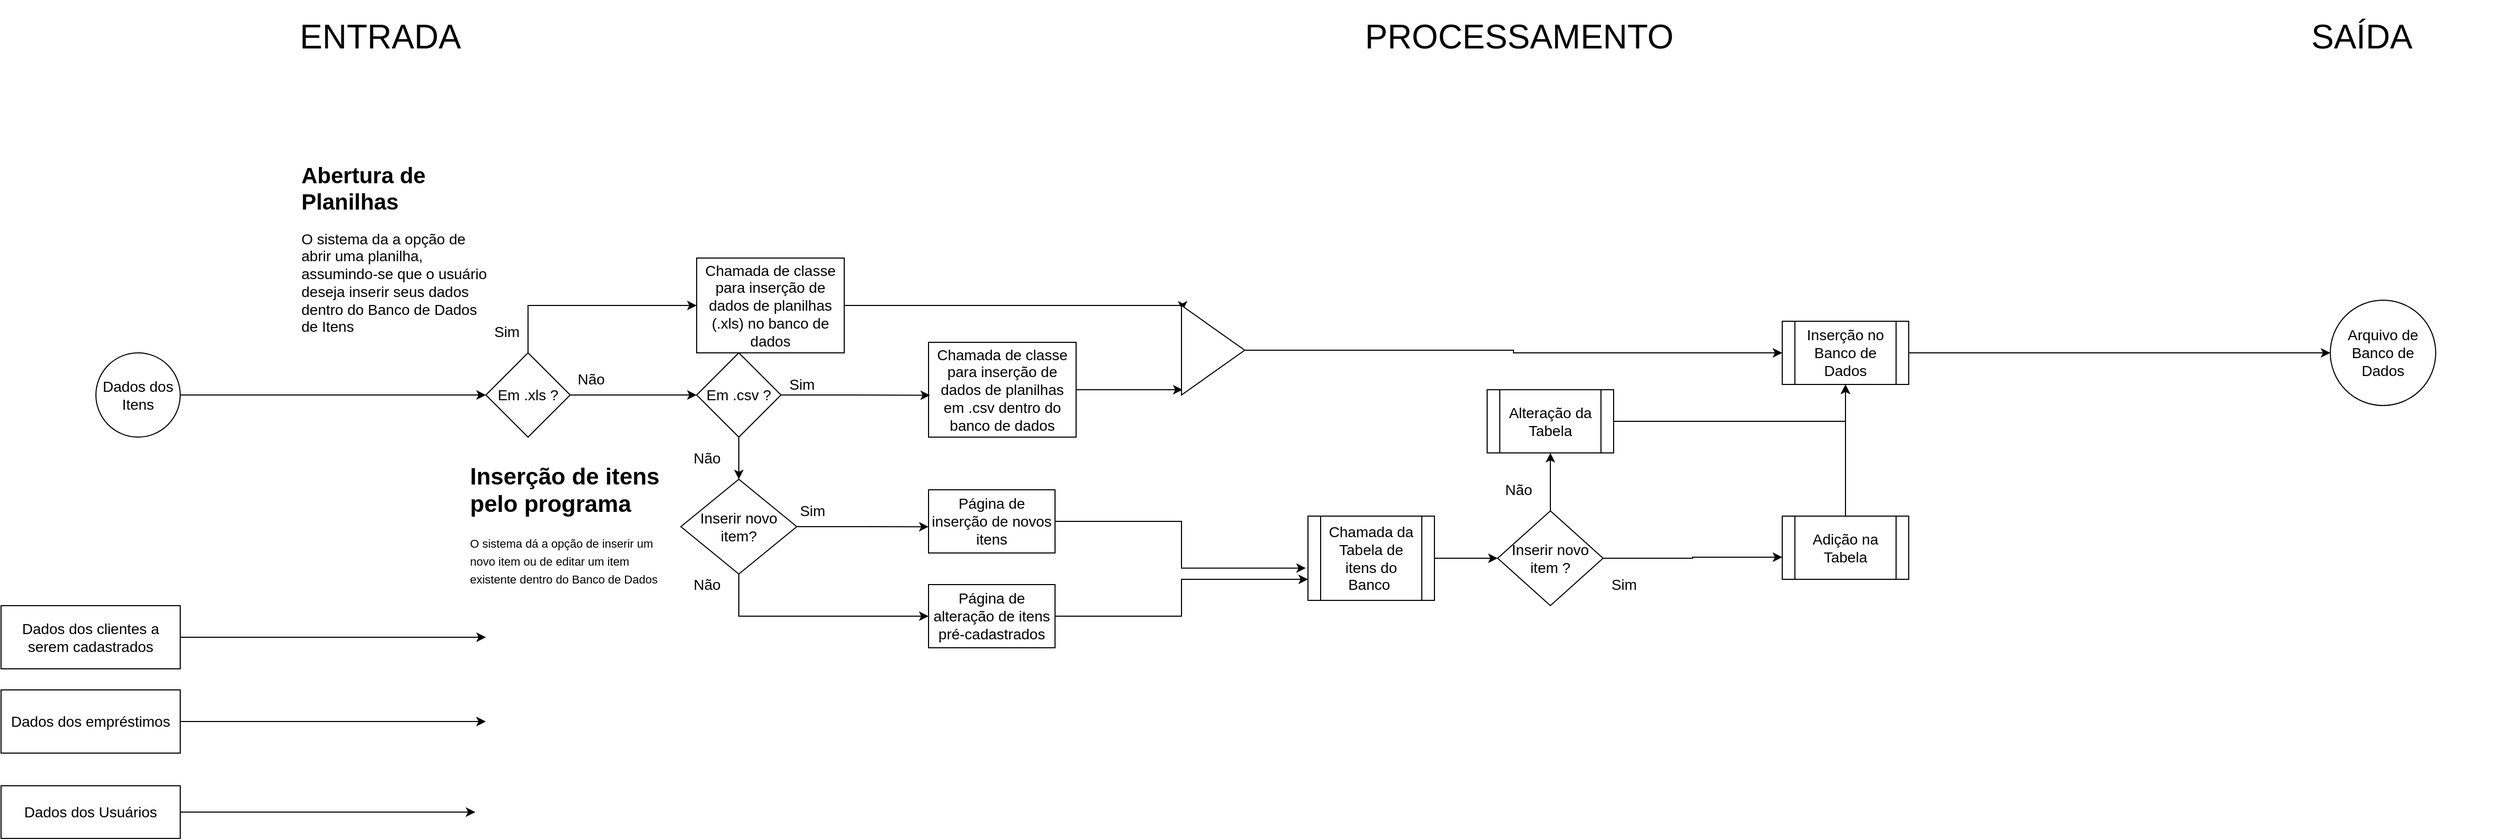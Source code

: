 <mxfile pages="1" version="11.2.4" type="github"><diagram id="qjMZQsFc4Qib6rZMMPc1" name="Page-1"><mxGraphModel dx="2480" dy="2460" grid="1" gridSize="10" guides="1" tooltips="1" connect="1" arrows="1" fold="1" page="1" pageScale="1" pageWidth="850" pageHeight="1100" math="0" shadow="0"><root><mxCell id="0"/><mxCell id="1" parent="0"/><mxCell id="q3OgrpvTsDrnzTGcOfpB-7" style="edgeStyle=orthogonalEdgeStyle;rounded=0;orthogonalLoop=1;jettySize=auto;html=1;fontFamily=Helvetica;fontSize=14;" edge="1" parent="1"><mxGeometry relative="1" as="geometry"><mxPoint x="490" y="140" as="targetPoint"/><mxPoint x="200" y="140" as="sourcePoint"/></mxGeometry></mxCell><mxCell id="q3OgrpvTsDrnzTGcOfpB-8" style="edgeStyle=orthogonalEdgeStyle;rounded=0;orthogonalLoop=1;jettySize=auto;html=1;exitX=1;exitY=0.5;exitDx=0;exitDy=0;fontFamily=Helvetica;fontSize=14;entryX=1;entryY=0.5;entryDx=0;entryDy=0;" edge="1" parent="1" source="q3OgrpvTsDrnzTGcOfpB-12" target="q3OgrpvTsDrnzTGcOfpB-12"><mxGeometry relative="1" as="geometry"><mxPoint x="490" y="215" as="targetPoint"/></mxGeometry></mxCell><mxCell id="q3OgrpvTsDrnzTGcOfpB-2" value="Dados dos Usuários" style="rounded=0;whiteSpace=wrap;html=1;fontFamily=Helvetica;fontSize=14;" vertex="1" parent="1"><mxGeometry x="30" y="511" width="170" height="50" as="geometry"/></mxCell><mxCell id="q3OgrpvTsDrnzTGcOfpB-9" style="edgeStyle=orthogonalEdgeStyle;rounded=0;orthogonalLoop=1;jettySize=auto;html=1;exitX=1;exitY=0.5;exitDx=0;exitDy=0;fontFamily=Helvetica;fontSize=14;entryX=1;entryY=0.5;entryDx=0;entryDy=0;" edge="1" parent="1" source="q3OgrpvTsDrnzTGcOfpB-20" target="q3OgrpvTsDrnzTGcOfpB-20"><mxGeometry relative="1" as="geometry"><mxPoint x="1140" y="130" as="targetPoint"/></mxGeometry></mxCell><mxCell id="q3OgrpvTsDrnzTGcOfpB-10" style="edgeStyle=orthogonalEdgeStyle;rounded=0;orthogonalLoop=1;jettySize=auto;html=1;exitX=1;exitY=0.5;exitDx=0;exitDy=0;fontFamily=Helvetica;fontSize=14;" edge="1" parent="1" source="q3OgrpvTsDrnzTGcOfpB-4"><mxGeometry relative="1" as="geometry"><mxPoint x="490" y="370" as="targetPoint"/></mxGeometry></mxCell><mxCell id="q3OgrpvTsDrnzTGcOfpB-4" value="Dados dos clientes a serem cadastrados" style="rounded=0;whiteSpace=wrap;html=1;fontFamily=Helvetica;fontSize=14;" vertex="1" parent="1"><mxGeometry x="30" y="340" width="170" height="60" as="geometry"/></mxCell><mxCell id="q3OgrpvTsDrnzTGcOfpB-11" style="edgeStyle=orthogonalEdgeStyle;rounded=0;orthogonalLoop=1;jettySize=auto;html=1;exitX=1;exitY=0.5;exitDx=0;exitDy=0;fontFamily=Helvetica;fontSize=14;" edge="1" parent="1" source="q3OgrpvTsDrnzTGcOfpB-5"><mxGeometry relative="1" as="geometry"><mxPoint x="490" y="450" as="targetPoint"/></mxGeometry></mxCell><mxCell id="q3OgrpvTsDrnzTGcOfpB-5" value="Dados dos empréstimos" style="rounded=0;whiteSpace=wrap;html=1;fontFamily=Helvetica;fontSize=14;" vertex="1" parent="1"><mxGeometry x="30" y="420" width="170" height="60" as="geometry"/></mxCell><mxCell id="q3OgrpvTsDrnzTGcOfpB-6" value="ENTRADA" style="text;html=1;strokeColor=none;fillColor=none;align=center;verticalAlign=middle;whiteSpace=wrap;rounded=0;fontFamily=Helvetica;fontSize=32;" vertex="1" parent="1"><mxGeometry x="310" y="-210" width="160" height="20" as="geometry"/></mxCell><mxCell id="q3OgrpvTsDrnzTGcOfpB-16" value="" style="edgeStyle=orthogonalEdgeStyle;rounded=0;orthogonalLoop=1;jettySize=auto;html=1;fontFamily=Helvetica;fontSize=14;" edge="1" parent="1" source="q3OgrpvTsDrnzTGcOfpB-12"><mxGeometry relative="1" as="geometry"><mxPoint x="690" y="140" as="targetPoint"/></mxGeometry></mxCell><mxCell id="q3OgrpvTsDrnzTGcOfpB-18" style="edgeStyle=orthogonalEdgeStyle;rounded=0;orthogonalLoop=1;jettySize=auto;html=1;exitX=0.5;exitY=0;exitDx=0;exitDy=0;fontFamily=Helvetica;fontSize=14;" edge="1" parent="1" source="q3OgrpvTsDrnzTGcOfpB-12" target="q3OgrpvTsDrnzTGcOfpB-19"><mxGeometry relative="1" as="geometry"><mxPoint x="690" y="70" as="targetPoint"/></mxGeometry></mxCell><mxCell id="q3OgrpvTsDrnzTGcOfpB-12" value="Em .xls ?" style="rhombus;whiteSpace=wrap;html=1;fontFamily=Helvetica;fontSize=14;" vertex="1" parent="1"><mxGeometry x="490" y="100" width="80" height="80" as="geometry"/></mxCell><mxCell id="q3OgrpvTsDrnzTGcOfpB-13" style="edgeStyle=orthogonalEdgeStyle;rounded=0;orthogonalLoop=1;jettySize=auto;html=1;exitX=1;exitY=0.5;exitDx=0;exitDy=0;fontFamily=Helvetica;fontSize=14;" edge="1" parent="1" source="q3OgrpvTsDrnzTGcOfpB-2"><mxGeometry relative="1" as="geometry"><mxPoint x="480" y="536" as="targetPoint"/><mxPoint x="200" y="215" as="sourcePoint"/></mxGeometry></mxCell><mxCell id="q3OgrpvTsDrnzTGcOfpB-17" value="Sim" style="text;html=1;strokeColor=none;fillColor=none;align=center;verticalAlign=middle;whiteSpace=wrap;rounded=0;fontFamily=Helvetica;fontSize=14;" vertex="1" parent="1"><mxGeometry x="490" y="70" width="40" height="20" as="geometry"/></mxCell><mxCell id="q3OgrpvTsDrnzTGcOfpB-44" style="edgeStyle=orthogonalEdgeStyle;rounded=0;orthogonalLoop=1;jettySize=auto;html=1;exitX=1;exitY=0.5;exitDx=0;exitDy=0;fontFamily=Helvetica;fontSize=14;entryX=0.019;entryY=0.058;entryDx=0;entryDy=0;entryPerimeter=0;" edge="1" parent="1" source="q3OgrpvTsDrnzTGcOfpB-19" target="q3OgrpvTsDrnzTGcOfpB-43"><mxGeometry relative="1" as="geometry"><mxPoint x="1130" y="54.667" as="targetPoint"/><Array as="points"><mxPoint x="1151" y="55"/></Array></mxGeometry></mxCell><mxCell id="q3OgrpvTsDrnzTGcOfpB-19" value="Chamada de classe para inserção de dados de planilhas (.xls) no banco de dados" style="rounded=0;whiteSpace=wrap;html=1;fontSize=14;" vertex="1" parent="1"><mxGeometry x="690" y="10" width="140" height="90" as="geometry"/></mxCell><mxCell id="q3OgrpvTsDrnzTGcOfpB-51" style="edgeStyle=orthogonalEdgeStyle;rounded=0;orthogonalLoop=1;jettySize=auto;html=1;exitX=1;exitY=0.5;exitDx=0;exitDy=0;fontFamily=Helvetica;fontSize=14;" edge="1" parent="1" source="q3OgrpvTsDrnzTGcOfpB-20"><mxGeometry relative="1" as="geometry"><mxPoint x="1151" y="135" as="targetPoint"/></mxGeometry></mxCell><mxCell id="q3OgrpvTsDrnzTGcOfpB-20" value="Chamada de classe para inserção de dados de planilhas em .csv dentro do banco de dados" style="rounded=0;whiteSpace=wrap;html=1;fontFamily=Helvetica;fontSize=14;" vertex="1" parent="1"><mxGeometry x="910" y="90" width="140" height="90" as="geometry"/></mxCell><mxCell id="q3OgrpvTsDrnzTGcOfpB-22" value="Não" style="text;html=1;strokeColor=none;fillColor=none;align=center;verticalAlign=middle;whiteSpace=wrap;rounded=0;fontFamily=Helvetica;fontSize=14;" vertex="1" parent="1"><mxGeometry x="570" y="115" width="40" height="20" as="geometry"/></mxCell><mxCell id="q3OgrpvTsDrnzTGcOfpB-34" style="edgeStyle=orthogonalEdgeStyle;rounded=0;orthogonalLoop=1;jettySize=auto;html=1;exitX=0.5;exitY=1;exitDx=0;exitDy=0;fontFamily=Helvetica;fontSize=14;" edge="1" parent="1" source="q3OgrpvTsDrnzTGcOfpB-24" target="q3OgrpvTsDrnzTGcOfpB-33"><mxGeometry relative="1" as="geometry"/></mxCell><mxCell id="q3OgrpvTsDrnzTGcOfpB-42" style="edgeStyle=orthogonalEdgeStyle;rounded=0;orthogonalLoop=1;jettySize=auto;html=1;exitX=1;exitY=0.5;exitDx=0;exitDy=0;entryX=0.01;entryY=0.559;entryDx=0;entryDy=0;entryPerimeter=0;fontFamily=Helvetica;fontSize=14;" edge="1" parent="1" source="q3OgrpvTsDrnzTGcOfpB-24" target="q3OgrpvTsDrnzTGcOfpB-20"><mxGeometry relative="1" as="geometry"/></mxCell><mxCell id="q3OgrpvTsDrnzTGcOfpB-24" value="Em .csv ?" style="rhombus;whiteSpace=wrap;html=1;fontFamily=Helvetica;fontSize=14;" vertex="1" parent="1"><mxGeometry x="690" y="100" width="80" height="80" as="geometry"/></mxCell><mxCell id="q3OgrpvTsDrnzTGcOfpB-28" value="Não" style="text;html=1;strokeColor=none;fillColor=none;align=center;verticalAlign=middle;whiteSpace=wrap;rounded=0;fontFamily=Helvetica;fontSize=14;" vertex="1" parent="1"><mxGeometry x="680" y="190" width="40" height="20" as="geometry"/></mxCell><mxCell id="q3OgrpvTsDrnzTGcOfpB-29" value="Sim" style="text;html=1;strokeColor=none;fillColor=none;align=center;verticalAlign=middle;whiteSpace=wrap;rounded=0;fontFamily=Helvetica;fontSize=14;" vertex="1" parent="1"><mxGeometry x="770" y="120" width="40" height="20" as="geometry"/></mxCell><mxCell id="q3OgrpvTsDrnzTGcOfpB-31" value="PROCESSAMENTO" style="text;html=1;strokeColor=none;fillColor=none;align=center;verticalAlign=middle;whiteSpace=wrap;rounded=0;fontFamily=Helvetica;fontSize=32;" vertex="1" parent="1"><mxGeometry x="1322.5" y="-235" width="295" height="70" as="geometry"/></mxCell><mxCell id="q3OgrpvTsDrnzTGcOfpB-69" value="SAÍDA" style="text;html=1;strokeColor=none;fillColor=none;align=center;verticalAlign=middle;whiteSpace=wrap;rounded=0;fontFamily=Helvetica;fontSize=32;" vertex="1" parent="1"><mxGeometry x="2140" y="-220" width="260" height="40" as="geometry"/></mxCell><mxCell id="q3OgrpvTsDrnzTGcOfpB-53" style="edgeStyle=orthogonalEdgeStyle;rounded=0;orthogonalLoop=1;jettySize=auto;html=1;exitX=1;exitY=0.5;exitDx=0;exitDy=0;entryX=-0.017;entryY=0.617;entryDx=0;entryDy=0;entryPerimeter=0;fontFamily=Helvetica;fontSize=14;" edge="1" parent="1" source="q3OgrpvTsDrnzTGcOfpB-32" target="q3OgrpvTsDrnzTGcOfpB-52"><mxGeometry relative="1" as="geometry"/></mxCell><mxCell id="q3OgrpvTsDrnzTGcOfpB-32" value="Página de inserção de novos itens" style="rounded=0;whiteSpace=wrap;html=1;fontFamily=Helvetica;fontSize=14;" vertex="1" parent="1"><mxGeometry x="910" y="230" width="120" height="60" as="geometry"/></mxCell><mxCell id="q3OgrpvTsDrnzTGcOfpB-39" style="edgeStyle=orthogonalEdgeStyle;rounded=0;orthogonalLoop=1;jettySize=auto;html=1;exitX=0.5;exitY=1;exitDx=0;exitDy=0;entryX=0;entryY=0.5;entryDx=0;entryDy=0;fontFamily=Helvetica;fontSize=14;" edge="1" parent="1" source="q3OgrpvTsDrnzTGcOfpB-33" target="q3OgrpvTsDrnzTGcOfpB-37"><mxGeometry relative="1" as="geometry"/></mxCell><mxCell id="q3OgrpvTsDrnzTGcOfpB-41" style="edgeStyle=orthogonalEdgeStyle;rounded=0;orthogonalLoop=1;jettySize=auto;html=1;exitX=1;exitY=0.5;exitDx=0;exitDy=0;entryX=0;entryY=0.585;entryDx=0;entryDy=0;entryPerimeter=0;fontFamily=Helvetica;fontSize=14;" edge="1" parent="1" source="q3OgrpvTsDrnzTGcOfpB-33" target="q3OgrpvTsDrnzTGcOfpB-32"><mxGeometry relative="1" as="geometry"/></mxCell><mxCell id="q3OgrpvTsDrnzTGcOfpB-33" value="Inserir novo item?" style="rhombus;whiteSpace=wrap;html=1;fontFamily=Helvetica;fontSize=14;" vertex="1" parent="1"><mxGeometry x="675" y="220" width="110" height="90" as="geometry"/></mxCell><mxCell id="q3OgrpvTsDrnzTGcOfpB-36" value="Sim" style="text;html=1;strokeColor=none;fillColor=none;align=center;verticalAlign=middle;whiteSpace=wrap;rounded=0;fontFamily=Helvetica;fontSize=14;" vertex="1" parent="1"><mxGeometry x="780" y="240" width="40" height="20" as="geometry"/></mxCell><mxCell id="q3OgrpvTsDrnzTGcOfpB-54" style="edgeStyle=orthogonalEdgeStyle;rounded=0;orthogonalLoop=1;jettySize=auto;html=1;exitX=1;exitY=0.5;exitDx=0;exitDy=0;entryX=0;entryY=0.75;entryDx=0;entryDy=0;fontFamily=Helvetica;fontSize=14;" edge="1" parent="1" source="q3OgrpvTsDrnzTGcOfpB-37" target="q3OgrpvTsDrnzTGcOfpB-52"><mxGeometry relative="1" as="geometry"/></mxCell><mxCell id="q3OgrpvTsDrnzTGcOfpB-37" value="Página de alteração de itens pré-cadastrados" style="rounded=0;whiteSpace=wrap;html=1;fontFamily=Helvetica;fontSize=14;" vertex="1" parent="1"><mxGeometry x="910" y="320" width="120" height="60" as="geometry"/></mxCell><mxCell id="q3OgrpvTsDrnzTGcOfpB-38" value="Não" style="text;html=1;strokeColor=none;fillColor=none;align=center;verticalAlign=middle;whiteSpace=wrap;rounded=0;fontFamily=Helvetica;fontSize=14;" vertex="1" parent="1"><mxGeometry x="680" y="310" width="40" height="20" as="geometry"/></mxCell><mxCell id="q3OgrpvTsDrnzTGcOfpB-47" style="edgeStyle=orthogonalEdgeStyle;rounded=0;orthogonalLoop=1;jettySize=auto;html=1;exitX=1;exitY=0.5;exitDx=0;exitDy=0;entryX=0;entryY=0.5;entryDx=0;entryDy=0;fontFamily=Helvetica;fontSize=14;" edge="1" parent="1" source="q3OgrpvTsDrnzTGcOfpB-43" target="q3OgrpvTsDrnzTGcOfpB-48"><mxGeometry relative="1" as="geometry"><mxPoint x="1300.333" y="114.667" as="targetPoint"/></mxGeometry></mxCell><mxCell id="q3OgrpvTsDrnzTGcOfpB-43" value="" style="triangle;whiteSpace=wrap;html=1;fontFamily=Helvetica;fontSize=14;" vertex="1" parent="1"><mxGeometry x="1150" y="55" width="60" height="85" as="geometry"/></mxCell><mxCell id="q3OgrpvTsDrnzTGcOfpB-68" style="edgeStyle=orthogonalEdgeStyle;rounded=0;orthogonalLoop=1;jettySize=auto;html=1;exitX=1;exitY=0.5;exitDx=0;exitDy=0;entryX=0;entryY=0.5;entryDx=0;entryDy=0;fontFamily=Helvetica;fontSize=14;" edge="1" parent="1" source="q3OgrpvTsDrnzTGcOfpB-48" target="q3OgrpvTsDrnzTGcOfpB-67"><mxGeometry relative="1" as="geometry"/></mxCell><mxCell id="q3OgrpvTsDrnzTGcOfpB-48" value="Inserção no Banco de Dados" style="shape=process;whiteSpace=wrap;html=1;backgroundOutline=1;fontFamily=Helvetica;fontSize=14;" vertex="1" parent="1"><mxGeometry x="1720" y="70" width="120" height="60" as="geometry"/></mxCell><mxCell id="q3OgrpvTsDrnzTGcOfpB-49" value="&lt;h1 style=&quot;font-size: 21px&quot;&gt;Abertura de Planilhas&lt;/h1&gt;&lt;div&gt;O sistema da a opção de abrir uma planilha, assumindo-se que o usuário deseja inserir seus dados dentro do Banco de Dados de Itens&lt;/div&gt;" style="text;html=1;strokeColor=none;fillColor=none;spacing=5;spacingTop=-20;whiteSpace=wrap;overflow=hidden;rounded=0;fontFamily=Helvetica;fontSize=14;" vertex="1" parent="1"><mxGeometry x="310" y="-85" width="190" height="170" as="geometry"/></mxCell><mxCell id="q3OgrpvTsDrnzTGcOfpB-50" value="&lt;h1 style=&quot;font-size: 22px&quot;&gt;Inserção de itens pelo programa&lt;/h1&gt;&lt;div&gt;&lt;font style=&quot;font-size: 11px&quot;&gt;O sistema dá a opção de inserir um novo item ou de editar um item existente dentro do Banco de Dados&lt;/font&gt;&lt;/div&gt;" style="text;html=1;strokeColor=none;fillColor=none;spacing=5;spacingTop=-20;whiteSpace=wrap;overflow=hidden;rounded=0;fontFamily=Helvetica;fontSize=14;" vertex="1" parent="1"><mxGeometry x="470" y="200" width="190" height="120" as="geometry"/></mxCell><mxCell id="q3OgrpvTsDrnzTGcOfpB-55" style="edgeStyle=orthogonalEdgeStyle;rounded=0;orthogonalLoop=1;jettySize=auto;html=1;exitX=1;exitY=0.5;exitDx=0;exitDy=0;entryX=0;entryY=0.5;entryDx=0;entryDy=0;fontFamily=Helvetica;fontSize=14;" edge="1" parent="1" source="q3OgrpvTsDrnzTGcOfpB-52" target="q3OgrpvTsDrnzTGcOfpB-56"><mxGeometry relative="1" as="geometry"/></mxCell><mxCell id="q3OgrpvTsDrnzTGcOfpB-52" value="Chamada da Tabela de itens do Banco&amp;nbsp;" style="shape=process;whiteSpace=wrap;html=1;backgroundOutline=1;fontFamily=Helvetica;fontSize=14;" vertex="1" parent="1"><mxGeometry x="1270" y="255" width="120" height="80" as="geometry"/></mxCell><mxCell id="q3OgrpvTsDrnzTGcOfpB-60" style="edgeStyle=orthogonalEdgeStyle;rounded=0;orthogonalLoop=1;jettySize=auto;html=1;exitX=0.5;exitY=0;exitDx=0;exitDy=0;entryX=0.5;entryY=1;entryDx=0;entryDy=0;fontFamily=Helvetica;fontSize=14;" edge="1" parent="1" source="q3OgrpvTsDrnzTGcOfpB-56" target="q3OgrpvTsDrnzTGcOfpB-59"><mxGeometry relative="1" as="geometry"/></mxCell><mxCell id="q3OgrpvTsDrnzTGcOfpB-64" style="edgeStyle=orthogonalEdgeStyle;rounded=0;orthogonalLoop=1;jettySize=auto;html=1;exitX=1;exitY=0.5;exitDx=0;exitDy=0;entryX=0;entryY=0.65;entryDx=0;entryDy=0;entryPerimeter=0;fontFamily=Helvetica;fontSize=14;" edge="1" parent="1" source="q3OgrpvTsDrnzTGcOfpB-56" target="q3OgrpvTsDrnzTGcOfpB-63"><mxGeometry relative="1" as="geometry"/></mxCell><mxCell id="q3OgrpvTsDrnzTGcOfpB-56" value="Inserir novo item ?" style="rhombus;whiteSpace=wrap;html=1;fontFamily=Helvetica;fontSize=14;" vertex="1" parent="1"><mxGeometry x="1450" y="250" width="100" height="90" as="geometry"/></mxCell><mxCell id="q3OgrpvTsDrnzTGcOfpB-57" value="Não" style="text;html=1;strokeColor=none;fillColor=none;align=center;verticalAlign=middle;whiteSpace=wrap;rounded=0;fontFamily=Helvetica;fontSize=14;" vertex="1" parent="1"><mxGeometry x="1450" y="220" width="40" height="20" as="geometry"/></mxCell><mxCell id="q3OgrpvTsDrnzTGcOfpB-58" value="Sim" style="text;html=1;strokeColor=none;fillColor=none;align=center;verticalAlign=middle;whiteSpace=wrap;rounded=0;fontFamily=Helvetica;fontSize=14;" vertex="1" parent="1"><mxGeometry x="1550" y="310" width="40" height="20" as="geometry"/></mxCell><mxCell id="q3OgrpvTsDrnzTGcOfpB-61" style="edgeStyle=orthogonalEdgeStyle;rounded=0;orthogonalLoop=1;jettySize=auto;html=1;exitX=1;exitY=0.5;exitDx=0;exitDy=0;entryX=0.5;entryY=1;entryDx=0;entryDy=0;fontFamily=Helvetica;fontSize=14;" edge="1" parent="1" source="q3OgrpvTsDrnzTGcOfpB-59" target="q3OgrpvTsDrnzTGcOfpB-48"><mxGeometry relative="1" as="geometry"/></mxCell><mxCell id="q3OgrpvTsDrnzTGcOfpB-59" value="Alteração da Tabela" style="shape=process;whiteSpace=wrap;html=1;backgroundOutline=1;fontFamily=Helvetica;fontSize=14;" vertex="1" parent="1"><mxGeometry x="1440" y="135" width="120" height="60" as="geometry"/></mxCell><mxCell id="q3OgrpvTsDrnzTGcOfpB-65" style="edgeStyle=orthogonalEdgeStyle;rounded=0;orthogonalLoop=1;jettySize=auto;html=1;exitX=0.5;exitY=0;exitDx=0;exitDy=0;fontFamily=Helvetica;fontSize=14;" edge="1" parent="1" source="q3OgrpvTsDrnzTGcOfpB-63"><mxGeometry relative="1" as="geometry"><mxPoint x="1780" y="130" as="targetPoint"/></mxGeometry></mxCell><mxCell id="q3OgrpvTsDrnzTGcOfpB-63" value="Adição na Tabela" style="shape=process;whiteSpace=wrap;html=1;backgroundOutline=1;fontFamily=Helvetica;fontSize=14;" vertex="1" parent="1"><mxGeometry x="1720" y="255" width="120" height="60" as="geometry"/></mxCell><mxCell id="q3OgrpvTsDrnzTGcOfpB-66" value="Dados dos Itens" style="ellipse;whiteSpace=wrap;html=1;aspect=fixed;fontFamily=Helvetica;fontSize=14;" vertex="1" parent="1"><mxGeometry x="120" y="100" width="80" height="80" as="geometry"/></mxCell><mxCell id="q3OgrpvTsDrnzTGcOfpB-67" value="Arquivo de Banco de Dados" style="ellipse;whiteSpace=wrap;html=1;aspect=fixed;fontFamily=Helvetica;fontSize=14;" vertex="1" parent="1"><mxGeometry x="2240" y="50" width="100" height="100" as="geometry"/></mxCell></root></mxGraphModel></diagram></mxfile>